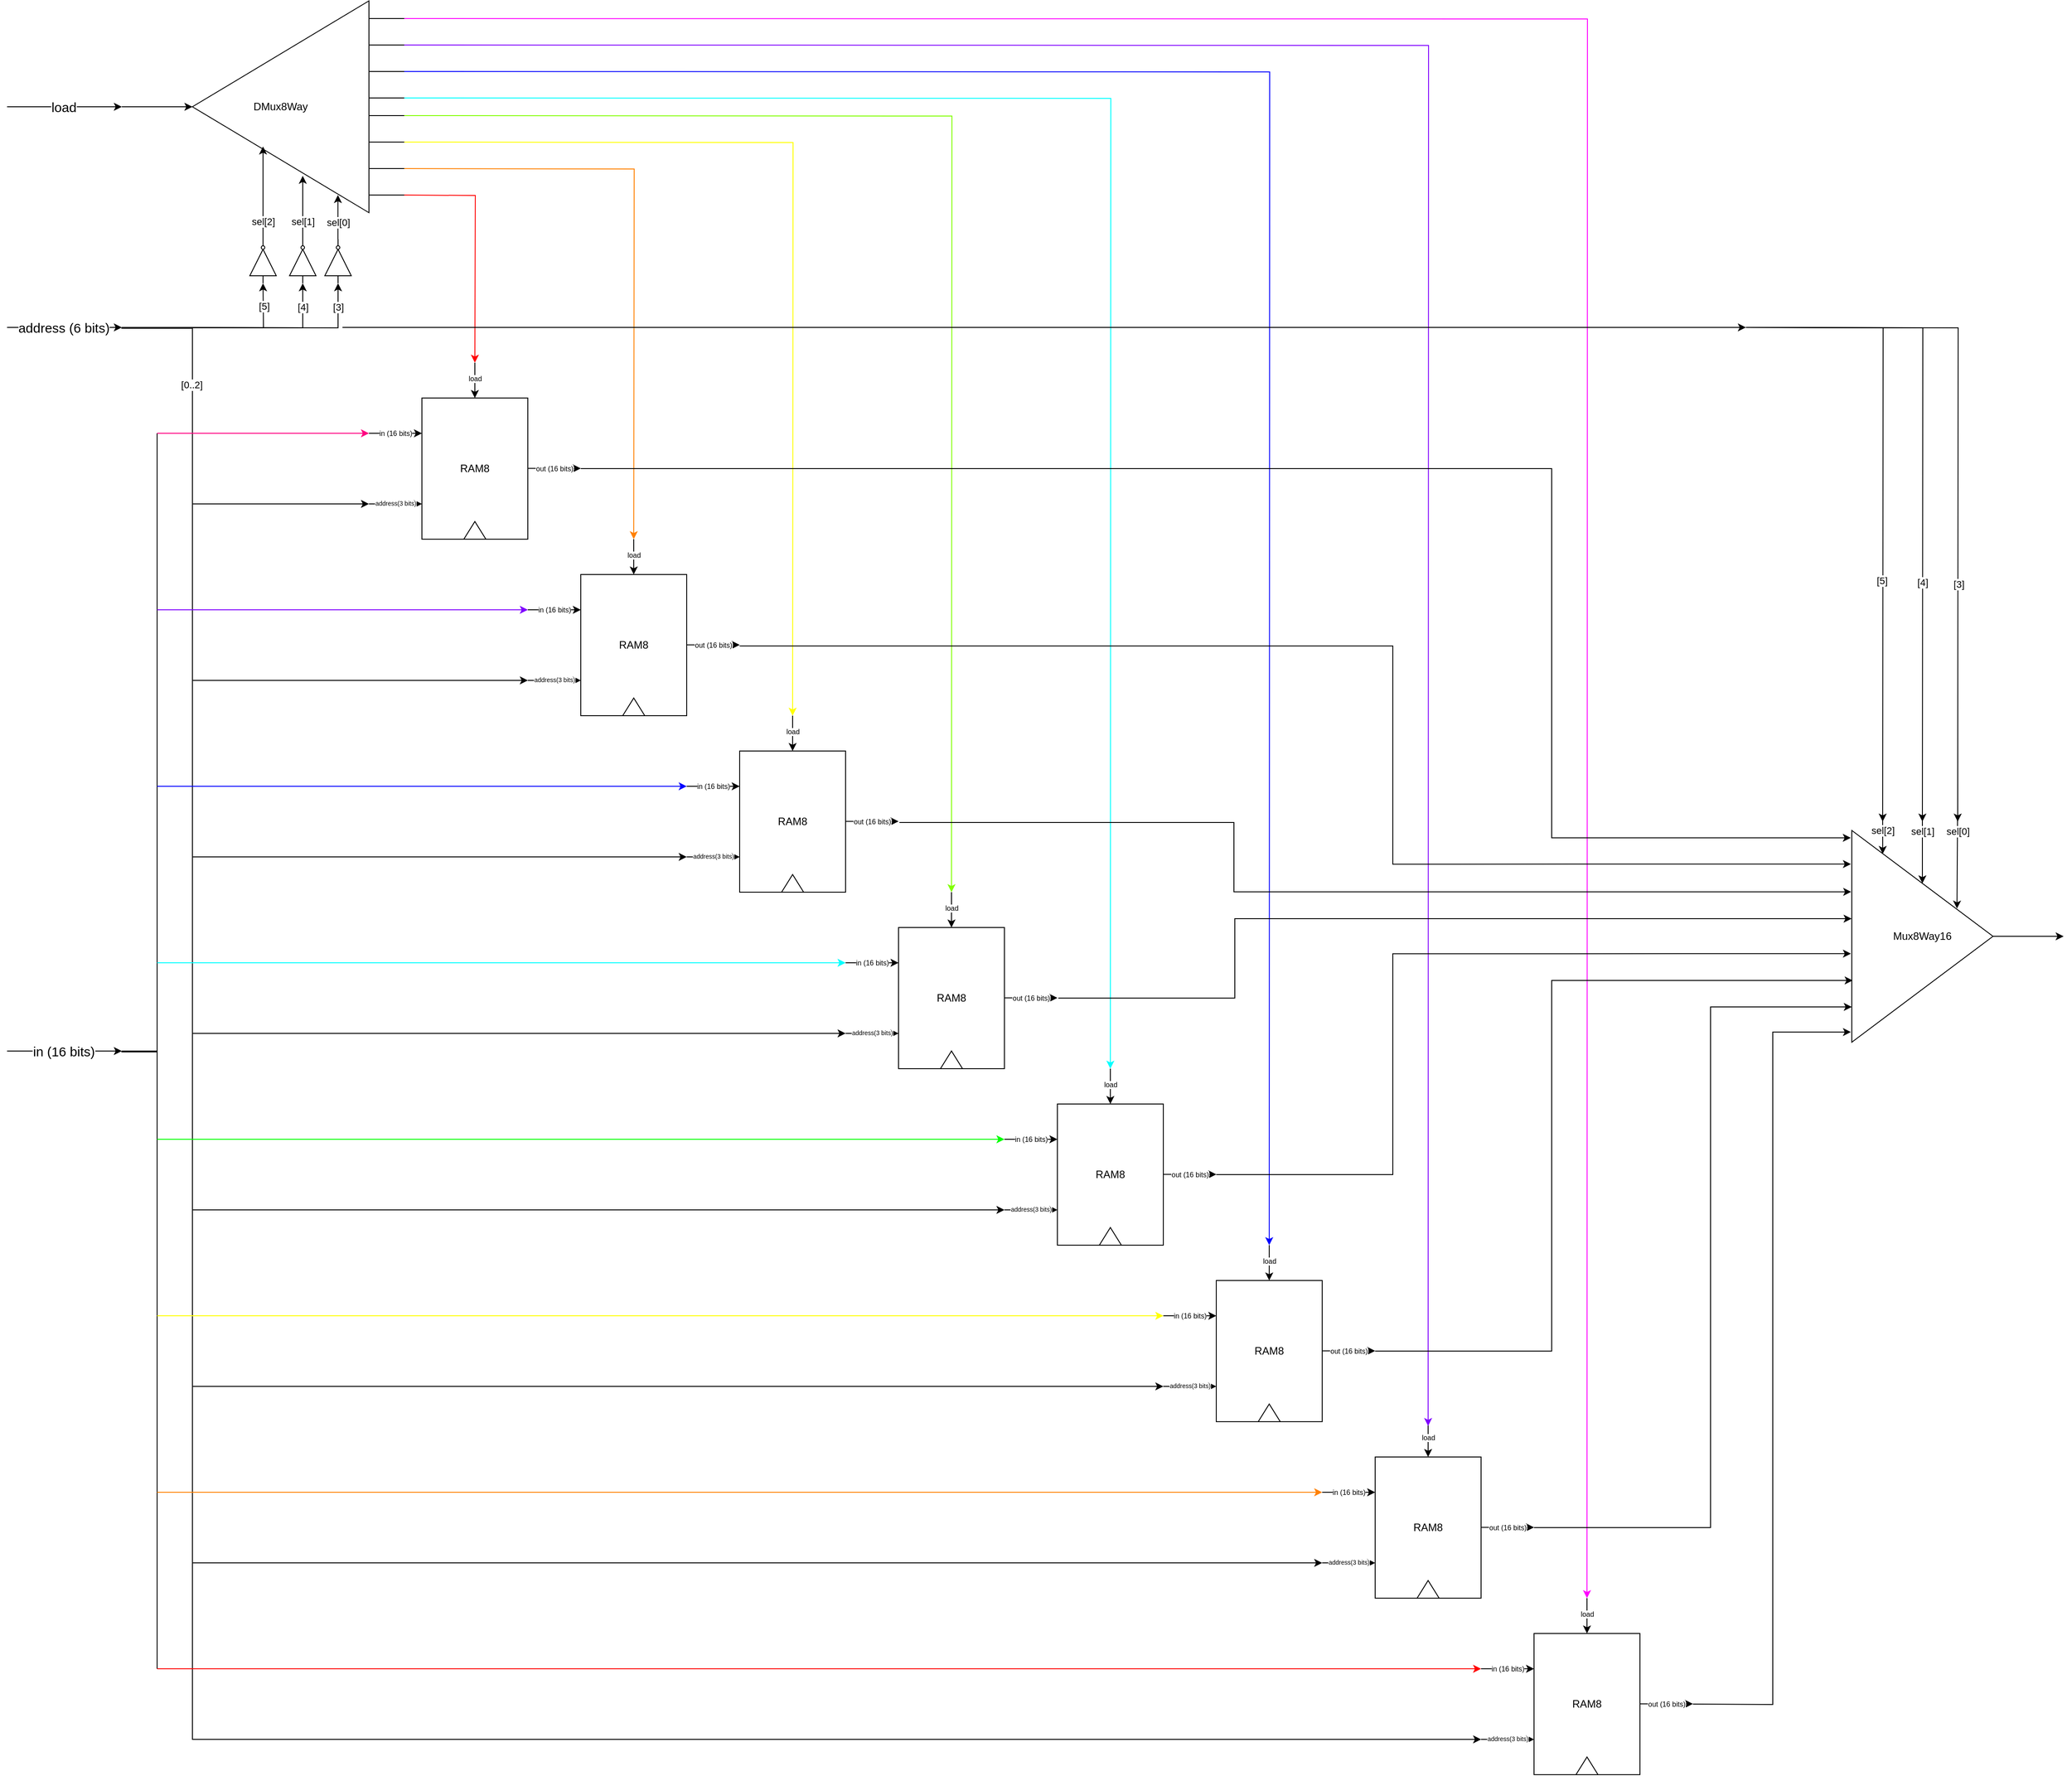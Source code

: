<mxfile version="26.0.9">
  <diagram name="Page-1" id="7UvJQgDyGZmRkDd0py6e">
    <mxGraphModel dx="945" dy="2504" grid="1" gridSize="10" guides="1" tooltips="1" connect="1" arrows="1" fold="1" page="1" pageScale="1" pageWidth="1200" pageHeight="1920" math="0" shadow="0">
      <root>
        <mxCell id="0" />
        <mxCell id="1" parent="0" />
        <mxCell id="R541b7eBRNCDeRxsf6V9-23" value="" style="group" parent="1" vertex="1" connectable="0">
          <mxGeometry x="480" y="240" width="240" height="200" as="geometry" />
        </mxCell>
        <mxCell id="R541b7eBRNCDeRxsf6V9-24" value="RAM8" style="rounded=0;whiteSpace=wrap;html=1;" parent="R541b7eBRNCDeRxsf6V9-23" vertex="1">
          <mxGeometry x="60" y="40" width="120" height="160" as="geometry" />
        </mxCell>
        <mxCell id="R541b7eBRNCDeRxsf6V9-25" value="" style="triangle;whiteSpace=wrap;html=1;direction=north;" parent="R541b7eBRNCDeRxsf6V9-23" vertex="1">
          <mxGeometry x="107.5" y="180" width="25" height="20" as="geometry" />
        </mxCell>
        <mxCell id="R541b7eBRNCDeRxsf6V9-26" value="" style="endArrow=classic;html=1;rounded=0;entryX=0.5;entryY=0;entryDx=0;entryDy=0;" parent="R541b7eBRNCDeRxsf6V9-23" target="R541b7eBRNCDeRxsf6V9-24" edge="1">
          <mxGeometry width="50" height="50" relative="1" as="geometry">
            <mxPoint x="120" as="sourcePoint" />
            <mxPoint x="160" y="60" as="targetPoint" />
          </mxGeometry>
        </mxCell>
        <mxCell id="R541b7eBRNCDeRxsf6V9-27" value="load" style="edgeLabel;html=1;align=center;verticalAlign=middle;resizable=0;points=[];fontSize=8;" parent="R541b7eBRNCDeRxsf6V9-26" vertex="1" connectable="0">
          <mxGeometry x="-0.103" relative="1" as="geometry">
            <mxPoint as="offset" />
          </mxGeometry>
        </mxCell>
        <mxCell id="R541b7eBRNCDeRxsf6V9-28" value="" style="endArrow=classic;html=1;rounded=0;entryX=0;entryY=0.25;entryDx=0;entryDy=0;" parent="R541b7eBRNCDeRxsf6V9-23" target="R541b7eBRNCDeRxsf6V9-24" edge="1">
          <mxGeometry width="50" height="50" relative="1" as="geometry">
            <mxPoint y="80" as="sourcePoint" />
            <mxPoint x="150" y="90" as="targetPoint" />
          </mxGeometry>
        </mxCell>
        <mxCell id="R541b7eBRNCDeRxsf6V9-29" value="in (16 bits)" style="edgeLabel;html=1;align=center;verticalAlign=middle;resizable=0;points=[];fontSize=8;" parent="R541b7eBRNCDeRxsf6V9-28" vertex="1" connectable="0">
          <mxGeometry x="-0.017" relative="1" as="geometry">
            <mxPoint as="offset" />
          </mxGeometry>
        </mxCell>
        <mxCell id="R541b7eBRNCDeRxsf6V9-30" value="" style="endArrow=classic;html=1;rounded=0;entryX=0;entryY=0.25;entryDx=0;entryDy=0;" parent="R541b7eBRNCDeRxsf6V9-23" edge="1">
          <mxGeometry width="50" height="50" relative="1" as="geometry">
            <mxPoint y="160" as="sourcePoint" />
            <mxPoint x="60" y="160" as="targetPoint" />
          </mxGeometry>
        </mxCell>
        <mxCell id="R541b7eBRNCDeRxsf6V9-31" value="address(3 bits)" style="edgeLabel;html=1;align=center;verticalAlign=middle;resizable=0;points=[];fontSize=7;" parent="R541b7eBRNCDeRxsf6V9-30" vertex="1" connectable="0">
          <mxGeometry x="-0.017" relative="1" as="geometry">
            <mxPoint as="offset" />
          </mxGeometry>
        </mxCell>
        <mxCell id="R541b7eBRNCDeRxsf6V9-32" value="" style="endArrow=classic;html=1;rounded=0;entryX=0;entryY=0.25;entryDx=0;entryDy=0;" parent="R541b7eBRNCDeRxsf6V9-23" edge="1">
          <mxGeometry width="50" height="50" relative="1" as="geometry">
            <mxPoint x="180" y="119.76" as="sourcePoint" />
            <mxPoint x="240" y="119.76" as="targetPoint" />
          </mxGeometry>
        </mxCell>
        <mxCell id="R541b7eBRNCDeRxsf6V9-33" value="out (16 bits)" style="edgeLabel;html=1;align=center;verticalAlign=middle;resizable=0;points=[];fontSize=8;" parent="R541b7eBRNCDeRxsf6V9-32" vertex="1" connectable="0">
          <mxGeometry x="-0.017" relative="1" as="geometry">
            <mxPoint as="offset" />
          </mxGeometry>
        </mxCell>
        <mxCell id="R541b7eBRNCDeRxsf6V9-34" value="" style="group" parent="1" vertex="1" connectable="0">
          <mxGeometry x="660" y="440" width="240" height="200" as="geometry" />
        </mxCell>
        <mxCell id="R541b7eBRNCDeRxsf6V9-35" value="RAM8" style="rounded=0;whiteSpace=wrap;html=1;" parent="R541b7eBRNCDeRxsf6V9-34" vertex="1">
          <mxGeometry x="60" y="40" width="120" height="160" as="geometry" />
        </mxCell>
        <mxCell id="R541b7eBRNCDeRxsf6V9-36" value="" style="triangle;whiteSpace=wrap;html=1;direction=north;" parent="R541b7eBRNCDeRxsf6V9-34" vertex="1">
          <mxGeometry x="107.5" y="180" width="25" height="20" as="geometry" />
        </mxCell>
        <mxCell id="R541b7eBRNCDeRxsf6V9-37" value="" style="endArrow=classic;html=1;rounded=0;entryX=0.5;entryY=0;entryDx=0;entryDy=0;" parent="R541b7eBRNCDeRxsf6V9-34" target="R541b7eBRNCDeRxsf6V9-35" edge="1">
          <mxGeometry width="50" height="50" relative="1" as="geometry">
            <mxPoint x="120" as="sourcePoint" />
            <mxPoint x="160" y="60" as="targetPoint" />
          </mxGeometry>
        </mxCell>
        <mxCell id="R541b7eBRNCDeRxsf6V9-38" value="load" style="edgeLabel;html=1;align=center;verticalAlign=middle;resizable=0;points=[];fontSize=8;" parent="R541b7eBRNCDeRxsf6V9-37" vertex="1" connectable="0">
          <mxGeometry x="-0.103" relative="1" as="geometry">
            <mxPoint as="offset" />
          </mxGeometry>
        </mxCell>
        <mxCell id="R541b7eBRNCDeRxsf6V9-39" value="" style="endArrow=classic;html=1;rounded=0;entryX=0;entryY=0.25;entryDx=0;entryDy=0;" parent="R541b7eBRNCDeRxsf6V9-34" target="R541b7eBRNCDeRxsf6V9-35" edge="1">
          <mxGeometry width="50" height="50" relative="1" as="geometry">
            <mxPoint y="80" as="sourcePoint" />
            <mxPoint x="150" y="90" as="targetPoint" />
          </mxGeometry>
        </mxCell>
        <mxCell id="R541b7eBRNCDeRxsf6V9-40" value="in (16 bits)" style="edgeLabel;html=1;align=center;verticalAlign=middle;resizable=0;points=[];fontSize=8;" parent="R541b7eBRNCDeRxsf6V9-39" vertex="1" connectable="0">
          <mxGeometry x="-0.017" relative="1" as="geometry">
            <mxPoint as="offset" />
          </mxGeometry>
        </mxCell>
        <mxCell id="R541b7eBRNCDeRxsf6V9-41" value="" style="endArrow=classic;html=1;rounded=0;entryX=0;entryY=0.25;entryDx=0;entryDy=0;" parent="R541b7eBRNCDeRxsf6V9-34" edge="1">
          <mxGeometry width="50" height="50" relative="1" as="geometry">
            <mxPoint y="160" as="sourcePoint" />
            <mxPoint x="60" y="160" as="targetPoint" />
          </mxGeometry>
        </mxCell>
        <mxCell id="R541b7eBRNCDeRxsf6V9-42" value="address(3 bits)" style="edgeLabel;html=1;align=center;verticalAlign=middle;resizable=0;points=[];fontSize=7;" parent="R541b7eBRNCDeRxsf6V9-41" vertex="1" connectable="0">
          <mxGeometry x="-0.017" relative="1" as="geometry">
            <mxPoint as="offset" />
          </mxGeometry>
        </mxCell>
        <mxCell id="R541b7eBRNCDeRxsf6V9-43" value="" style="endArrow=classic;html=1;rounded=0;entryX=0;entryY=0.25;entryDx=0;entryDy=0;" parent="R541b7eBRNCDeRxsf6V9-34" edge="1">
          <mxGeometry width="50" height="50" relative="1" as="geometry">
            <mxPoint x="180" y="119.76" as="sourcePoint" />
            <mxPoint x="240" y="119.76" as="targetPoint" />
          </mxGeometry>
        </mxCell>
        <mxCell id="R541b7eBRNCDeRxsf6V9-44" value="out (16 bits)" style="edgeLabel;html=1;align=center;verticalAlign=middle;resizable=0;points=[];fontSize=8;" parent="R541b7eBRNCDeRxsf6V9-43" vertex="1" connectable="0">
          <mxGeometry x="-0.017" relative="1" as="geometry">
            <mxPoint as="offset" />
          </mxGeometry>
        </mxCell>
        <mxCell id="R541b7eBRNCDeRxsf6V9-45" value="" style="group" parent="1" vertex="1" connectable="0">
          <mxGeometry x="840" y="640" width="240" height="200" as="geometry" />
        </mxCell>
        <mxCell id="R541b7eBRNCDeRxsf6V9-46" value="RAM8" style="rounded=0;whiteSpace=wrap;html=1;" parent="R541b7eBRNCDeRxsf6V9-45" vertex="1">
          <mxGeometry x="60" y="40" width="120" height="160" as="geometry" />
        </mxCell>
        <mxCell id="R541b7eBRNCDeRxsf6V9-47" value="" style="triangle;whiteSpace=wrap;html=1;direction=north;" parent="R541b7eBRNCDeRxsf6V9-45" vertex="1">
          <mxGeometry x="107.5" y="180" width="25" height="20" as="geometry" />
        </mxCell>
        <mxCell id="R541b7eBRNCDeRxsf6V9-48" value="" style="endArrow=classic;html=1;rounded=0;entryX=0.5;entryY=0;entryDx=0;entryDy=0;" parent="R541b7eBRNCDeRxsf6V9-45" target="R541b7eBRNCDeRxsf6V9-46" edge="1">
          <mxGeometry width="50" height="50" relative="1" as="geometry">
            <mxPoint x="120" as="sourcePoint" />
            <mxPoint x="160" y="60" as="targetPoint" />
          </mxGeometry>
        </mxCell>
        <mxCell id="R541b7eBRNCDeRxsf6V9-49" value="load" style="edgeLabel;html=1;align=center;verticalAlign=middle;resizable=0;points=[];fontSize=8;" parent="R541b7eBRNCDeRxsf6V9-48" vertex="1" connectable="0">
          <mxGeometry x="-0.103" relative="1" as="geometry">
            <mxPoint as="offset" />
          </mxGeometry>
        </mxCell>
        <mxCell id="R541b7eBRNCDeRxsf6V9-50" value="" style="endArrow=classic;html=1;rounded=0;entryX=0;entryY=0.25;entryDx=0;entryDy=0;" parent="R541b7eBRNCDeRxsf6V9-45" target="R541b7eBRNCDeRxsf6V9-46" edge="1">
          <mxGeometry width="50" height="50" relative="1" as="geometry">
            <mxPoint y="80" as="sourcePoint" />
            <mxPoint x="150" y="90" as="targetPoint" />
          </mxGeometry>
        </mxCell>
        <mxCell id="R541b7eBRNCDeRxsf6V9-51" value="in (16 bits)" style="edgeLabel;html=1;align=center;verticalAlign=middle;resizable=0;points=[];fontSize=8;" parent="R541b7eBRNCDeRxsf6V9-50" vertex="1" connectable="0">
          <mxGeometry x="-0.017" relative="1" as="geometry">
            <mxPoint as="offset" />
          </mxGeometry>
        </mxCell>
        <mxCell id="R541b7eBRNCDeRxsf6V9-52" value="" style="endArrow=classic;html=1;rounded=0;entryX=0;entryY=0.25;entryDx=0;entryDy=0;" parent="R541b7eBRNCDeRxsf6V9-45" edge="1">
          <mxGeometry width="50" height="50" relative="1" as="geometry">
            <mxPoint y="160" as="sourcePoint" />
            <mxPoint x="60" y="160" as="targetPoint" />
          </mxGeometry>
        </mxCell>
        <mxCell id="R541b7eBRNCDeRxsf6V9-53" value="address(3 bits)" style="edgeLabel;html=1;align=center;verticalAlign=middle;resizable=0;points=[];fontSize=7;" parent="R541b7eBRNCDeRxsf6V9-52" vertex="1" connectable="0">
          <mxGeometry x="-0.017" relative="1" as="geometry">
            <mxPoint as="offset" />
          </mxGeometry>
        </mxCell>
        <mxCell id="R541b7eBRNCDeRxsf6V9-54" value="" style="endArrow=classic;html=1;rounded=0;entryX=0;entryY=0.25;entryDx=0;entryDy=0;" parent="R541b7eBRNCDeRxsf6V9-45" edge="1">
          <mxGeometry width="50" height="50" relative="1" as="geometry">
            <mxPoint x="180" y="119.76" as="sourcePoint" />
            <mxPoint x="240" y="119.76" as="targetPoint" />
          </mxGeometry>
        </mxCell>
        <mxCell id="R541b7eBRNCDeRxsf6V9-55" value="out (16 bits)" style="edgeLabel;html=1;align=center;verticalAlign=middle;resizable=0;points=[];fontSize=8;" parent="R541b7eBRNCDeRxsf6V9-54" vertex="1" connectable="0">
          <mxGeometry x="-0.017" relative="1" as="geometry">
            <mxPoint as="offset" />
          </mxGeometry>
        </mxCell>
        <mxCell id="R541b7eBRNCDeRxsf6V9-56" value="" style="group" parent="1" vertex="1" connectable="0">
          <mxGeometry x="1020" y="840" width="240" height="200" as="geometry" />
        </mxCell>
        <mxCell id="R541b7eBRNCDeRxsf6V9-57" value="RAM8" style="rounded=0;whiteSpace=wrap;html=1;" parent="R541b7eBRNCDeRxsf6V9-56" vertex="1">
          <mxGeometry x="60" y="40" width="120" height="160" as="geometry" />
        </mxCell>
        <mxCell id="R541b7eBRNCDeRxsf6V9-58" value="" style="triangle;whiteSpace=wrap;html=1;direction=north;" parent="R541b7eBRNCDeRxsf6V9-56" vertex="1">
          <mxGeometry x="107.5" y="180" width="25" height="20" as="geometry" />
        </mxCell>
        <mxCell id="R541b7eBRNCDeRxsf6V9-59" value="" style="endArrow=classic;html=1;rounded=0;entryX=0.5;entryY=0;entryDx=0;entryDy=0;" parent="R541b7eBRNCDeRxsf6V9-56" target="R541b7eBRNCDeRxsf6V9-57" edge="1">
          <mxGeometry width="50" height="50" relative="1" as="geometry">
            <mxPoint x="120" as="sourcePoint" />
            <mxPoint x="160" y="60" as="targetPoint" />
          </mxGeometry>
        </mxCell>
        <mxCell id="R541b7eBRNCDeRxsf6V9-60" value="load" style="edgeLabel;html=1;align=center;verticalAlign=middle;resizable=0;points=[];fontSize=8;" parent="R541b7eBRNCDeRxsf6V9-59" vertex="1" connectable="0">
          <mxGeometry x="-0.103" relative="1" as="geometry">
            <mxPoint as="offset" />
          </mxGeometry>
        </mxCell>
        <mxCell id="R541b7eBRNCDeRxsf6V9-61" value="" style="endArrow=classic;html=1;rounded=0;entryX=0;entryY=0.25;entryDx=0;entryDy=0;" parent="R541b7eBRNCDeRxsf6V9-56" target="R541b7eBRNCDeRxsf6V9-57" edge="1">
          <mxGeometry width="50" height="50" relative="1" as="geometry">
            <mxPoint y="80" as="sourcePoint" />
            <mxPoint x="150" y="90" as="targetPoint" />
          </mxGeometry>
        </mxCell>
        <mxCell id="R541b7eBRNCDeRxsf6V9-62" value="in (16 bits)" style="edgeLabel;html=1;align=center;verticalAlign=middle;resizable=0;points=[];fontSize=8;" parent="R541b7eBRNCDeRxsf6V9-61" vertex="1" connectable="0">
          <mxGeometry x="-0.017" relative="1" as="geometry">
            <mxPoint as="offset" />
          </mxGeometry>
        </mxCell>
        <mxCell id="R541b7eBRNCDeRxsf6V9-63" value="" style="endArrow=classic;html=1;rounded=0;entryX=0;entryY=0.25;entryDx=0;entryDy=0;" parent="R541b7eBRNCDeRxsf6V9-56" edge="1">
          <mxGeometry width="50" height="50" relative="1" as="geometry">
            <mxPoint y="160" as="sourcePoint" />
            <mxPoint x="60" y="160" as="targetPoint" />
          </mxGeometry>
        </mxCell>
        <mxCell id="R541b7eBRNCDeRxsf6V9-64" value="address(3 bits)" style="edgeLabel;html=1;align=center;verticalAlign=middle;resizable=0;points=[];fontSize=7;" parent="R541b7eBRNCDeRxsf6V9-63" vertex="1" connectable="0">
          <mxGeometry x="-0.017" relative="1" as="geometry">
            <mxPoint as="offset" />
          </mxGeometry>
        </mxCell>
        <mxCell id="R541b7eBRNCDeRxsf6V9-65" value="" style="endArrow=classic;html=1;rounded=0;entryX=0;entryY=0.25;entryDx=0;entryDy=0;" parent="R541b7eBRNCDeRxsf6V9-56" edge="1">
          <mxGeometry width="50" height="50" relative="1" as="geometry">
            <mxPoint x="180" y="119.76" as="sourcePoint" />
            <mxPoint x="240" y="119.76" as="targetPoint" />
          </mxGeometry>
        </mxCell>
        <mxCell id="R541b7eBRNCDeRxsf6V9-66" value="out (16 bits)" style="edgeLabel;html=1;align=center;verticalAlign=middle;resizable=0;points=[];fontSize=8;" parent="R541b7eBRNCDeRxsf6V9-65" vertex="1" connectable="0">
          <mxGeometry x="-0.017" relative="1" as="geometry">
            <mxPoint as="offset" />
          </mxGeometry>
        </mxCell>
        <mxCell id="R541b7eBRNCDeRxsf6V9-67" value="" style="group" parent="1" vertex="1" connectable="0">
          <mxGeometry x="1200" y="1040" width="240" height="200" as="geometry" />
        </mxCell>
        <mxCell id="R541b7eBRNCDeRxsf6V9-68" value="RAM8" style="rounded=0;whiteSpace=wrap;html=1;" parent="R541b7eBRNCDeRxsf6V9-67" vertex="1">
          <mxGeometry x="60" y="40" width="120" height="160" as="geometry" />
        </mxCell>
        <mxCell id="R541b7eBRNCDeRxsf6V9-69" value="" style="triangle;whiteSpace=wrap;html=1;direction=north;" parent="R541b7eBRNCDeRxsf6V9-67" vertex="1">
          <mxGeometry x="107.5" y="180" width="25" height="20" as="geometry" />
        </mxCell>
        <mxCell id="R541b7eBRNCDeRxsf6V9-70" value="" style="endArrow=classic;html=1;rounded=0;entryX=0.5;entryY=0;entryDx=0;entryDy=0;" parent="R541b7eBRNCDeRxsf6V9-67" target="R541b7eBRNCDeRxsf6V9-68" edge="1">
          <mxGeometry width="50" height="50" relative="1" as="geometry">
            <mxPoint x="120" as="sourcePoint" />
            <mxPoint x="160" y="60" as="targetPoint" />
          </mxGeometry>
        </mxCell>
        <mxCell id="R541b7eBRNCDeRxsf6V9-71" value="load" style="edgeLabel;html=1;align=center;verticalAlign=middle;resizable=0;points=[];fontSize=8;" parent="R541b7eBRNCDeRxsf6V9-70" vertex="1" connectable="0">
          <mxGeometry x="-0.103" relative="1" as="geometry">
            <mxPoint as="offset" />
          </mxGeometry>
        </mxCell>
        <mxCell id="R541b7eBRNCDeRxsf6V9-72" value="" style="endArrow=classic;html=1;rounded=0;entryX=0;entryY=0.25;entryDx=0;entryDy=0;" parent="R541b7eBRNCDeRxsf6V9-67" target="R541b7eBRNCDeRxsf6V9-68" edge="1">
          <mxGeometry width="50" height="50" relative="1" as="geometry">
            <mxPoint y="80" as="sourcePoint" />
            <mxPoint x="150" y="90" as="targetPoint" />
          </mxGeometry>
        </mxCell>
        <mxCell id="R541b7eBRNCDeRxsf6V9-73" value="in (16 bits)" style="edgeLabel;html=1;align=center;verticalAlign=middle;resizable=0;points=[];fontSize=8;" parent="R541b7eBRNCDeRxsf6V9-72" vertex="1" connectable="0">
          <mxGeometry x="-0.017" relative="1" as="geometry">
            <mxPoint as="offset" />
          </mxGeometry>
        </mxCell>
        <mxCell id="R541b7eBRNCDeRxsf6V9-74" value="" style="endArrow=classic;html=1;rounded=0;entryX=0;entryY=0.25;entryDx=0;entryDy=0;" parent="R541b7eBRNCDeRxsf6V9-67" edge="1">
          <mxGeometry width="50" height="50" relative="1" as="geometry">
            <mxPoint y="160" as="sourcePoint" />
            <mxPoint x="60" y="160" as="targetPoint" />
          </mxGeometry>
        </mxCell>
        <mxCell id="R541b7eBRNCDeRxsf6V9-75" value="address(3 bits)" style="edgeLabel;html=1;align=center;verticalAlign=middle;resizable=0;points=[];fontSize=7;" parent="R541b7eBRNCDeRxsf6V9-74" vertex="1" connectable="0">
          <mxGeometry x="-0.017" relative="1" as="geometry">
            <mxPoint as="offset" />
          </mxGeometry>
        </mxCell>
        <mxCell id="R541b7eBRNCDeRxsf6V9-76" value="" style="endArrow=classic;html=1;rounded=0;entryX=0;entryY=0.25;entryDx=0;entryDy=0;" parent="R541b7eBRNCDeRxsf6V9-67" edge="1">
          <mxGeometry width="50" height="50" relative="1" as="geometry">
            <mxPoint x="180" y="119.76" as="sourcePoint" />
            <mxPoint x="240" y="119.76" as="targetPoint" />
          </mxGeometry>
        </mxCell>
        <mxCell id="R541b7eBRNCDeRxsf6V9-77" value="out (16 bits)" style="edgeLabel;html=1;align=center;verticalAlign=middle;resizable=0;points=[];fontSize=8;" parent="R541b7eBRNCDeRxsf6V9-76" vertex="1" connectable="0">
          <mxGeometry x="-0.017" relative="1" as="geometry">
            <mxPoint as="offset" />
          </mxGeometry>
        </mxCell>
        <mxCell id="R541b7eBRNCDeRxsf6V9-78" value="" style="group" parent="1" vertex="1" connectable="0">
          <mxGeometry x="1380" y="1240" width="240" height="200" as="geometry" />
        </mxCell>
        <mxCell id="R541b7eBRNCDeRxsf6V9-79" value="RAM8" style="rounded=0;whiteSpace=wrap;html=1;" parent="R541b7eBRNCDeRxsf6V9-78" vertex="1">
          <mxGeometry x="60" y="40" width="120" height="160" as="geometry" />
        </mxCell>
        <mxCell id="R541b7eBRNCDeRxsf6V9-80" value="" style="triangle;whiteSpace=wrap;html=1;direction=north;" parent="R541b7eBRNCDeRxsf6V9-78" vertex="1">
          <mxGeometry x="107.5" y="180" width="25" height="20" as="geometry" />
        </mxCell>
        <mxCell id="R541b7eBRNCDeRxsf6V9-81" value="" style="endArrow=classic;html=1;rounded=0;entryX=0.5;entryY=0;entryDx=0;entryDy=0;" parent="R541b7eBRNCDeRxsf6V9-78" target="R541b7eBRNCDeRxsf6V9-79" edge="1">
          <mxGeometry width="50" height="50" relative="1" as="geometry">
            <mxPoint x="120" as="sourcePoint" />
            <mxPoint x="160" y="60" as="targetPoint" />
          </mxGeometry>
        </mxCell>
        <mxCell id="R541b7eBRNCDeRxsf6V9-82" value="load" style="edgeLabel;html=1;align=center;verticalAlign=middle;resizable=0;points=[];fontSize=8;" parent="R541b7eBRNCDeRxsf6V9-81" vertex="1" connectable="0">
          <mxGeometry x="-0.103" relative="1" as="geometry">
            <mxPoint as="offset" />
          </mxGeometry>
        </mxCell>
        <mxCell id="R541b7eBRNCDeRxsf6V9-83" value="" style="endArrow=classic;html=1;rounded=0;entryX=0;entryY=0.25;entryDx=0;entryDy=0;" parent="R541b7eBRNCDeRxsf6V9-78" target="R541b7eBRNCDeRxsf6V9-79" edge="1">
          <mxGeometry width="50" height="50" relative="1" as="geometry">
            <mxPoint y="80" as="sourcePoint" />
            <mxPoint x="150" y="90" as="targetPoint" />
          </mxGeometry>
        </mxCell>
        <mxCell id="R541b7eBRNCDeRxsf6V9-84" value="in (16 bits)" style="edgeLabel;html=1;align=center;verticalAlign=middle;resizable=0;points=[];fontSize=8;" parent="R541b7eBRNCDeRxsf6V9-83" vertex="1" connectable="0">
          <mxGeometry x="-0.017" relative="1" as="geometry">
            <mxPoint as="offset" />
          </mxGeometry>
        </mxCell>
        <mxCell id="R541b7eBRNCDeRxsf6V9-85" value="" style="endArrow=classic;html=1;rounded=0;entryX=0;entryY=0.25;entryDx=0;entryDy=0;" parent="R541b7eBRNCDeRxsf6V9-78" edge="1">
          <mxGeometry width="50" height="50" relative="1" as="geometry">
            <mxPoint y="160" as="sourcePoint" />
            <mxPoint x="60" y="160" as="targetPoint" />
          </mxGeometry>
        </mxCell>
        <mxCell id="R541b7eBRNCDeRxsf6V9-86" value="address(3 bits)" style="edgeLabel;html=1;align=center;verticalAlign=middle;resizable=0;points=[];fontSize=7;" parent="R541b7eBRNCDeRxsf6V9-85" vertex="1" connectable="0">
          <mxGeometry x="-0.017" relative="1" as="geometry">
            <mxPoint as="offset" />
          </mxGeometry>
        </mxCell>
        <mxCell id="R541b7eBRNCDeRxsf6V9-87" value="" style="endArrow=classic;html=1;rounded=0;entryX=0;entryY=0.25;entryDx=0;entryDy=0;" parent="R541b7eBRNCDeRxsf6V9-78" edge="1">
          <mxGeometry width="50" height="50" relative="1" as="geometry">
            <mxPoint x="180" y="119.76" as="sourcePoint" />
            <mxPoint x="240" y="119.76" as="targetPoint" />
          </mxGeometry>
        </mxCell>
        <mxCell id="R541b7eBRNCDeRxsf6V9-88" value="out (16 bits)" style="edgeLabel;html=1;align=center;verticalAlign=middle;resizable=0;points=[];fontSize=8;" parent="R541b7eBRNCDeRxsf6V9-87" vertex="1" connectable="0">
          <mxGeometry x="-0.017" relative="1" as="geometry">
            <mxPoint as="offset" />
          </mxGeometry>
        </mxCell>
        <mxCell id="R541b7eBRNCDeRxsf6V9-89" value="" style="group" parent="1" vertex="1" connectable="0">
          <mxGeometry x="1560" y="1440" width="240" height="200" as="geometry" />
        </mxCell>
        <mxCell id="R541b7eBRNCDeRxsf6V9-90" value="RAM8" style="rounded=0;whiteSpace=wrap;html=1;" parent="R541b7eBRNCDeRxsf6V9-89" vertex="1">
          <mxGeometry x="60" y="40" width="120" height="160" as="geometry" />
        </mxCell>
        <mxCell id="R541b7eBRNCDeRxsf6V9-91" value="" style="triangle;whiteSpace=wrap;html=1;direction=north;" parent="R541b7eBRNCDeRxsf6V9-89" vertex="1">
          <mxGeometry x="107.5" y="180" width="25" height="20" as="geometry" />
        </mxCell>
        <mxCell id="R541b7eBRNCDeRxsf6V9-92" value="" style="endArrow=classic;html=1;rounded=0;entryX=0.5;entryY=0;entryDx=0;entryDy=0;" parent="R541b7eBRNCDeRxsf6V9-89" target="R541b7eBRNCDeRxsf6V9-90" edge="1">
          <mxGeometry width="50" height="50" relative="1" as="geometry">
            <mxPoint x="120" as="sourcePoint" />
            <mxPoint x="160" y="60" as="targetPoint" />
          </mxGeometry>
        </mxCell>
        <mxCell id="R541b7eBRNCDeRxsf6V9-93" value="load" style="edgeLabel;html=1;align=center;verticalAlign=middle;resizable=0;points=[];fontSize=8;" parent="R541b7eBRNCDeRxsf6V9-92" vertex="1" connectable="0">
          <mxGeometry x="-0.103" relative="1" as="geometry">
            <mxPoint as="offset" />
          </mxGeometry>
        </mxCell>
        <mxCell id="R541b7eBRNCDeRxsf6V9-94" value="" style="endArrow=classic;html=1;rounded=0;entryX=0;entryY=0.25;entryDx=0;entryDy=0;" parent="R541b7eBRNCDeRxsf6V9-89" target="R541b7eBRNCDeRxsf6V9-90" edge="1">
          <mxGeometry width="50" height="50" relative="1" as="geometry">
            <mxPoint y="80" as="sourcePoint" />
            <mxPoint x="150" y="90" as="targetPoint" />
          </mxGeometry>
        </mxCell>
        <mxCell id="R541b7eBRNCDeRxsf6V9-95" value="in (16 bits)" style="edgeLabel;html=1;align=center;verticalAlign=middle;resizable=0;points=[];fontSize=8;" parent="R541b7eBRNCDeRxsf6V9-94" vertex="1" connectable="0">
          <mxGeometry x="-0.017" relative="1" as="geometry">
            <mxPoint as="offset" />
          </mxGeometry>
        </mxCell>
        <mxCell id="R541b7eBRNCDeRxsf6V9-96" value="" style="endArrow=classic;html=1;rounded=0;entryX=0;entryY=0.25;entryDx=0;entryDy=0;" parent="R541b7eBRNCDeRxsf6V9-89" edge="1">
          <mxGeometry width="50" height="50" relative="1" as="geometry">
            <mxPoint y="160" as="sourcePoint" />
            <mxPoint x="60" y="160" as="targetPoint" />
          </mxGeometry>
        </mxCell>
        <mxCell id="R541b7eBRNCDeRxsf6V9-97" value="address(3 bits)" style="edgeLabel;html=1;align=center;verticalAlign=middle;resizable=0;points=[];fontSize=7;" parent="R541b7eBRNCDeRxsf6V9-96" vertex="1" connectable="0">
          <mxGeometry x="-0.017" relative="1" as="geometry">
            <mxPoint as="offset" />
          </mxGeometry>
        </mxCell>
        <mxCell id="R541b7eBRNCDeRxsf6V9-98" value="" style="endArrow=classic;html=1;rounded=0;entryX=0;entryY=0.25;entryDx=0;entryDy=0;" parent="R541b7eBRNCDeRxsf6V9-89" edge="1">
          <mxGeometry width="50" height="50" relative="1" as="geometry">
            <mxPoint x="180" y="119.76" as="sourcePoint" />
            <mxPoint x="240" y="119.76" as="targetPoint" />
          </mxGeometry>
        </mxCell>
        <mxCell id="R541b7eBRNCDeRxsf6V9-99" value="out (16 bits)" style="edgeLabel;html=1;align=center;verticalAlign=middle;resizable=0;points=[];fontSize=8;" parent="R541b7eBRNCDeRxsf6V9-98" vertex="1" connectable="0">
          <mxGeometry x="-0.017" relative="1" as="geometry">
            <mxPoint as="offset" />
          </mxGeometry>
        </mxCell>
        <mxCell id="R541b7eBRNCDeRxsf6V9-100" value="" style="group" parent="1" vertex="1" connectable="0">
          <mxGeometry x="1740" y="1640" width="240" height="200" as="geometry" />
        </mxCell>
        <mxCell id="R541b7eBRNCDeRxsf6V9-101" value="RAM8" style="rounded=0;whiteSpace=wrap;html=1;" parent="R541b7eBRNCDeRxsf6V9-100" vertex="1">
          <mxGeometry x="60" y="40" width="120" height="160" as="geometry" />
        </mxCell>
        <mxCell id="R541b7eBRNCDeRxsf6V9-102" value="" style="triangle;whiteSpace=wrap;html=1;direction=north;" parent="R541b7eBRNCDeRxsf6V9-100" vertex="1">
          <mxGeometry x="107.5" y="180" width="25" height="20" as="geometry" />
        </mxCell>
        <mxCell id="R541b7eBRNCDeRxsf6V9-103" value="" style="endArrow=classic;html=1;rounded=0;entryX=0.5;entryY=0;entryDx=0;entryDy=0;" parent="R541b7eBRNCDeRxsf6V9-100" target="R541b7eBRNCDeRxsf6V9-101" edge="1">
          <mxGeometry width="50" height="50" relative="1" as="geometry">
            <mxPoint x="120" as="sourcePoint" />
            <mxPoint x="160" y="60" as="targetPoint" />
          </mxGeometry>
        </mxCell>
        <mxCell id="R541b7eBRNCDeRxsf6V9-104" value="load" style="edgeLabel;html=1;align=center;verticalAlign=middle;resizable=0;points=[];fontSize=8;" parent="R541b7eBRNCDeRxsf6V9-103" vertex="1" connectable="0">
          <mxGeometry x="-0.103" relative="1" as="geometry">
            <mxPoint as="offset" />
          </mxGeometry>
        </mxCell>
        <mxCell id="R541b7eBRNCDeRxsf6V9-105" value="" style="endArrow=classic;html=1;rounded=0;entryX=0;entryY=0.25;entryDx=0;entryDy=0;" parent="R541b7eBRNCDeRxsf6V9-100" target="R541b7eBRNCDeRxsf6V9-101" edge="1">
          <mxGeometry width="50" height="50" relative="1" as="geometry">
            <mxPoint y="80" as="sourcePoint" />
            <mxPoint x="150" y="90" as="targetPoint" />
          </mxGeometry>
        </mxCell>
        <mxCell id="R541b7eBRNCDeRxsf6V9-106" value="in (16 bits)" style="edgeLabel;html=1;align=center;verticalAlign=middle;resizable=0;points=[];fontSize=8;" parent="R541b7eBRNCDeRxsf6V9-105" vertex="1" connectable="0">
          <mxGeometry x="-0.017" relative="1" as="geometry">
            <mxPoint as="offset" />
          </mxGeometry>
        </mxCell>
        <mxCell id="R541b7eBRNCDeRxsf6V9-107" value="" style="endArrow=classic;html=1;rounded=0;entryX=0;entryY=0.25;entryDx=0;entryDy=0;" parent="R541b7eBRNCDeRxsf6V9-100" edge="1">
          <mxGeometry width="50" height="50" relative="1" as="geometry">
            <mxPoint y="160" as="sourcePoint" />
            <mxPoint x="60" y="160" as="targetPoint" />
          </mxGeometry>
        </mxCell>
        <mxCell id="R541b7eBRNCDeRxsf6V9-108" value="address(3 bits)" style="edgeLabel;html=1;align=center;verticalAlign=middle;resizable=0;points=[];fontSize=7;" parent="R541b7eBRNCDeRxsf6V9-107" vertex="1" connectable="0">
          <mxGeometry x="-0.017" relative="1" as="geometry">
            <mxPoint as="offset" />
          </mxGeometry>
        </mxCell>
        <mxCell id="R541b7eBRNCDeRxsf6V9-109" value="" style="endArrow=classic;html=1;rounded=0;entryX=0;entryY=0.25;entryDx=0;entryDy=0;" parent="R541b7eBRNCDeRxsf6V9-100" edge="1">
          <mxGeometry width="50" height="50" relative="1" as="geometry">
            <mxPoint x="180" y="119.76" as="sourcePoint" />
            <mxPoint x="240" y="119.76" as="targetPoint" />
          </mxGeometry>
        </mxCell>
        <mxCell id="R541b7eBRNCDeRxsf6V9-110" value="out (16 bits)" style="edgeLabel;html=1;align=center;verticalAlign=middle;resizable=0;points=[];fontSize=8;" parent="R541b7eBRNCDeRxsf6V9-109" vertex="1" connectable="0">
          <mxGeometry x="-0.017" relative="1" as="geometry">
            <mxPoint as="offset" />
          </mxGeometry>
        </mxCell>
        <mxCell id="TFNxjJuRCr5In51Jymzm-67" style="edgeStyle=orthogonalEdgeStyle;rounded=0;orthogonalLoop=1;jettySize=auto;html=1;" edge="1" parent="1" source="Qjs1h0OX-HIhjmdxqaut-1">
          <mxGeometry relative="1" as="geometry">
            <mxPoint x="2400" y="890" as="targetPoint" />
          </mxGeometry>
        </mxCell>
        <mxCell id="Qjs1h0OX-HIhjmdxqaut-1" value="Mux8Way16" style="triangle;whiteSpace=wrap;html=1;container=0;" parent="1" vertex="1">
          <mxGeometry x="2160" y="770" width="160" height="240" as="geometry" />
        </mxCell>
        <mxCell id="Qjs1h0OX-HIhjmdxqaut-2" value="" style="endArrow=classic;html=1;rounded=0;" parent="1" edge="1">
          <mxGeometry width="50" height="50" relative="1" as="geometry">
            <mxPoint x="70" y="200" as="sourcePoint" />
            <mxPoint x="200" y="200" as="targetPoint" />
          </mxGeometry>
        </mxCell>
        <mxCell id="Qjs1h0OX-HIhjmdxqaut-3" value="address (6 bits)" style="edgeLabel;html=1;align=center;verticalAlign=middle;resizable=0;points=[];fontSize=15;" parent="Qjs1h0OX-HIhjmdxqaut-2" vertex="1" connectable="0">
          <mxGeometry x="-0.021" relative="1" as="geometry">
            <mxPoint as="offset" />
          </mxGeometry>
        </mxCell>
        <mxCell id="TFNxjJuRCr5In51Jymzm-1" value="" style="endArrow=classic;html=1;rounded=0;" edge="1" parent="1">
          <mxGeometry width="50" height="50" relative="1" as="geometry">
            <mxPoint x="70" y="-50" as="sourcePoint" />
            <mxPoint x="200" y="-50" as="targetPoint" />
          </mxGeometry>
        </mxCell>
        <mxCell id="TFNxjJuRCr5In51Jymzm-2" value="load" style="edgeLabel;html=1;align=center;verticalAlign=middle;resizable=0;points=[];fontSize=15;" vertex="1" connectable="0" parent="TFNxjJuRCr5In51Jymzm-1">
          <mxGeometry x="-0.021" relative="1" as="geometry">
            <mxPoint as="offset" />
          </mxGeometry>
        </mxCell>
        <mxCell id="TFNxjJuRCr5In51Jymzm-3" value="" style="endArrow=classic;html=1;rounded=0;edgeStyle=orthogonalEdgeStyle;strokeColor=#FF0000;" edge="1" parent="1">
          <mxGeometry width="50" height="50" relative="1" as="geometry">
            <mxPoint x="520" y="50" as="sourcePoint" />
            <mxPoint x="600" y="240" as="targetPoint" />
          </mxGeometry>
        </mxCell>
        <mxCell id="TFNxjJuRCr5In51Jymzm-4" value="" style="endArrow=classic;html=1;rounded=0;edgeStyle=orthogonalEdgeStyle;strokeColor=#FF8000;" edge="1" parent="1">
          <mxGeometry width="50" height="50" relative="1" as="geometry">
            <mxPoint x="520" y="20" as="sourcePoint" />
            <mxPoint x="780" y="440" as="targetPoint" />
          </mxGeometry>
        </mxCell>
        <mxCell id="TFNxjJuRCr5In51Jymzm-5" value="" style="endArrow=classic;html=1;rounded=0;edgeStyle=orthogonalEdgeStyle;strokeColor=#FFFF00;" edge="1" parent="1">
          <mxGeometry width="50" height="50" relative="1" as="geometry">
            <mxPoint x="520" y="-10" as="sourcePoint" />
            <mxPoint x="960" y="640" as="targetPoint" />
          </mxGeometry>
        </mxCell>
        <mxCell id="TFNxjJuRCr5In51Jymzm-6" value="" style="endArrow=classic;html=1;rounded=0;edgeStyle=orthogonalEdgeStyle;strokeColor=#80FF00;" edge="1" parent="1">
          <mxGeometry width="50" height="50" relative="1" as="geometry">
            <mxPoint x="520" y="-40" as="sourcePoint" />
            <mxPoint x="1140" y="840" as="targetPoint" />
          </mxGeometry>
        </mxCell>
        <mxCell id="TFNxjJuRCr5In51Jymzm-7" value="" style="endArrow=classic;html=1;rounded=0;edgeStyle=orthogonalEdgeStyle;strokeColor=#00FFFF;" edge="1" parent="1">
          <mxGeometry width="50" height="50" relative="1" as="geometry">
            <mxPoint x="520" y="-60" as="sourcePoint" />
            <mxPoint x="1320" y="1040" as="targetPoint" />
          </mxGeometry>
        </mxCell>
        <mxCell id="TFNxjJuRCr5In51Jymzm-8" value="" style="endArrow=classic;html=1;rounded=0;edgeStyle=orthogonalEdgeStyle;strokeColor=#0000FF;" edge="1" parent="1">
          <mxGeometry width="50" height="50" relative="1" as="geometry">
            <mxPoint x="520" y="-90" as="sourcePoint" />
            <mxPoint x="1500" y="1240" as="targetPoint" />
          </mxGeometry>
        </mxCell>
        <mxCell id="TFNxjJuRCr5In51Jymzm-9" value="" style="endArrow=classic;html=1;rounded=0;edgeStyle=orthogonalEdgeStyle;strokeColor=#7F00FF;" edge="1" parent="1">
          <mxGeometry width="50" height="50" relative="1" as="geometry">
            <mxPoint x="520" y="-120" as="sourcePoint" />
            <mxPoint x="1680" y="1444.886" as="targetPoint" />
          </mxGeometry>
        </mxCell>
        <mxCell id="TFNxjJuRCr5In51Jymzm-10" value="" style="endArrow=classic;html=1;rounded=0;edgeStyle=orthogonalEdgeStyle;strokeColor=#FF00FF;" edge="1" parent="1">
          <mxGeometry width="50" height="50" relative="1" as="geometry">
            <mxPoint x="520" y="-150" as="sourcePoint" />
            <mxPoint x="1860" y="1640" as="targetPoint" />
          </mxGeometry>
        </mxCell>
        <mxCell id="TFNxjJuRCr5In51Jymzm-11" value="" style="endArrow=classic;html=1;rounded=0;edgeStyle=orthogonalEdgeStyle;entryX=-0.006;entryY=0.952;entryDx=0;entryDy=0;entryPerimeter=0;" edge="1" parent="1" target="Qjs1h0OX-HIhjmdxqaut-1">
          <mxGeometry width="50" height="50" relative="1" as="geometry">
            <mxPoint x="1980" y="1760" as="sourcePoint" />
            <mxPoint x="2030" y="1710" as="targetPoint" />
          </mxGeometry>
        </mxCell>
        <mxCell id="TFNxjJuRCr5In51Jymzm-12" value="" style="endArrow=classic;html=1;rounded=0;edgeStyle=orthogonalEdgeStyle;" edge="1" parent="1">
          <mxGeometry width="50" height="50" relative="1" as="geometry">
            <mxPoint x="1800" y="1560" as="sourcePoint" />
            <mxPoint x="2160" y="970" as="targetPoint" />
            <Array as="points">
              <mxPoint x="2000" y="1560" />
              <mxPoint x="2000" y="970" />
              <mxPoint x="2160" y="970" />
            </Array>
          </mxGeometry>
        </mxCell>
        <mxCell id="TFNxjJuRCr5In51Jymzm-13" value="" style="endArrow=classic;html=1;rounded=0;edgeStyle=orthogonalEdgeStyle;" edge="1" parent="1">
          <mxGeometry width="50" height="50" relative="1" as="geometry">
            <mxPoint x="1620" y="1360" as="sourcePoint" />
            <mxPoint x="2161" y="940" as="targetPoint" />
            <Array as="points">
              <mxPoint x="1820" y="1360" />
              <mxPoint x="1820" y="940" />
              <mxPoint x="2161" y="940" />
            </Array>
          </mxGeometry>
        </mxCell>
        <mxCell id="TFNxjJuRCr5In51Jymzm-14" value="" style="endArrow=classic;html=1;rounded=0;edgeStyle=orthogonalEdgeStyle;entryX=-0.006;entryY=0.582;entryDx=0;entryDy=0;entryPerimeter=0;" edge="1" parent="1" target="Qjs1h0OX-HIhjmdxqaut-1">
          <mxGeometry width="50" height="50" relative="1" as="geometry">
            <mxPoint x="1440" y="1160" as="sourcePoint" />
            <mxPoint x="1981" y="760" as="targetPoint" />
            <Array as="points">
              <mxPoint x="1640" y="1160" />
              <mxPoint x="1640" y="910" />
            </Array>
          </mxGeometry>
        </mxCell>
        <mxCell id="TFNxjJuRCr5In51Jymzm-15" value="" style="endArrow=classic;html=1;rounded=0;edgeStyle=orthogonalEdgeStyle;entryX=-0.001;entryY=0.414;entryDx=0;entryDy=0;entryPerimeter=0;" edge="1" parent="1" target="Qjs1h0OX-HIhjmdxqaut-1">
          <mxGeometry width="50" height="50" relative="1" as="geometry">
            <mxPoint x="1261" y="960" as="sourcePoint" />
            <mxPoint x="1980" y="710" as="targetPoint" />
            <Array as="points">
              <mxPoint x="1461" y="960" />
              <mxPoint x="1461" y="870" />
              <mxPoint x="2160" y="870" />
            </Array>
          </mxGeometry>
        </mxCell>
        <mxCell id="TFNxjJuRCr5In51Jymzm-16" value="" style="endArrow=classic;html=1;rounded=0;edgeStyle=orthogonalEdgeStyle;entryX=-0.004;entryY=0.29;entryDx=0;entryDy=0;entryPerimeter=0;" edge="1" parent="1" target="Qjs1h0OX-HIhjmdxqaut-1">
          <mxGeometry width="50" height="50" relative="1" as="geometry">
            <mxPoint x="1081" y="761" as="sourcePoint" />
            <mxPoint x="1980" y="670" as="targetPoint" />
            <Array as="points">
              <mxPoint x="1460" y="761" />
              <mxPoint x="1460" y="840" />
            </Array>
          </mxGeometry>
        </mxCell>
        <mxCell id="TFNxjJuRCr5In51Jymzm-17" value="" style="endArrow=classic;html=1;rounded=0;edgeStyle=orthogonalEdgeStyle;entryX=-0.006;entryY=0.159;entryDx=0;entryDy=0;entryPerimeter=0;" edge="1" parent="1" target="Qjs1h0OX-HIhjmdxqaut-1">
          <mxGeometry width="50" height="50" relative="1" as="geometry">
            <mxPoint x="900" y="561" as="sourcePoint" />
            <mxPoint x="1978" y="640" as="targetPoint" />
            <Array as="points">
              <mxPoint x="1640" y="561" />
              <mxPoint x="1640" y="808" />
            </Array>
          </mxGeometry>
        </mxCell>
        <mxCell id="TFNxjJuRCr5In51Jymzm-18" value="" style="endArrow=classic;html=1;rounded=0;edgeStyle=orthogonalEdgeStyle;entryX=-0.007;entryY=0.035;entryDx=0;entryDy=0;entryPerimeter=0;" edge="1" parent="1" target="Qjs1h0OX-HIhjmdxqaut-1">
          <mxGeometry width="50" height="50" relative="1" as="geometry">
            <mxPoint x="720" y="360" as="sourcePoint" />
            <mxPoint x="1979" y="607" as="targetPoint" />
            <Array as="points">
              <mxPoint x="1820" y="360" />
              <mxPoint x="1820" y="778" />
            </Array>
          </mxGeometry>
        </mxCell>
        <mxCell id="TFNxjJuRCr5In51Jymzm-19" value="" style="endArrow=classic;html=1;rounded=0;edgeStyle=orthogonalEdgeStyle;entryX=0;entryY=0.5;entryDx=0;entryDy=0;entryPerimeter=0;" edge="1" parent="1" target="TFNxjJuRCr5In51Jymzm-24">
          <mxGeometry width="50" height="50" relative="1" as="geometry">
            <mxPoint x="200" y="200" as="sourcePoint" />
            <mxPoint x="440" y="150" as="targetPoint" />
          </mxGeometry>
        </mxCell>
        <mxCell id="TFNxjJuRCr5In51Jymzm-27" value="[3]" style="edgeLabel;html=1;align=center;verticalAlign=middle;resizable=0;points=[];" vertex="1" connectable="0" parent="TFNxjJuRCr5In51Jymzm-19">
          <mxGeometry x="0.816" relative="1" as="geometry">
            <mxPoint as="offset" />
          </mxGeometry>
        </mxCell>
        <mxCell id="TFNxjJuRCr5In51Jymzm-20" value="" style="endArrow=classic;html=1;rounded=0;edgeStyle=orthogonalEdgeStyle;" edge="1" parent="1" target="TFNxjJuRCr5In51Jymzm-22">
          <mxGeometry width="50" height="50" relative="1" as="geometry">
            <mxPoint x="200" y="200" as="sourcePoint" />
            <mxPoint x="400" y="150" as="targetPoint" />
          </mxGeometry>
        </mxCell>
        <mxCell id="TFNxjJuRCr5In51Jymzm-26" value="[4]" style="edgeLabel;html=1;align=center;verticalAlign=middle;resizable=0;points=[];" vertex="1" connectable="0" parent="TFNxjJuRCr5In51Jymzm-20">
          <mxGeometry x="0.787" relative="1" as="geometry">
            <mxPoint as="offset" />
          </mxGeometry>
        </mxCell>
        <mxCell id="TFNxjJuRCr5In51Jymzm-21" value="" style="endArrow=classic;html=1;rounded=0;edgeStyle=orthogonalEdgeStyle;" edge="1" parent="1">
          <mxGeometry width="50" height="50" relative="1" as="geometry">
            <mxPoint x="200" y="200" as="sourcePoint" />
            <mxPoint x="360" y="150" as="targetPoint" />
          </mxGeometry>
        </mxCell>
        <mxCell id="TFNxjJuRCr5In51Jymzm-25" value="[5]" style="edgeLabel;html=1;align=center;verticalAlign=middle;resizable=0;points=[];" vertex="1" connectable="0" parent="TFNxjJuRCr5In51Jymzm-21">
          <mxGeometry x="0.756" y="-1" relative="1" as="geometry">
            <mxPoint x="-1" as="offset" />
          </mxGeometry>
        </mxCell>
        <mxCell id="TFNxjJuRCr5In51Jymzm-22" value="" style="verticalLabelPosition=bottom;shadow=0;dashed=0;align=center;html=1;verticalAlign=top;shape=mxgraph.electrical.logic_gates.inverter_2;direction=north;" vertex="1" parent="1">
          <mxGeometry x="390" y="100" width="30" height="50" as="geometry" />
        </mxCell>
        <mxCell id="Qjs1h0OX-HIhjmdxqaut-13" value="" style="endArrow=classic;html=1;rounded=0;entryX=0.375;entryY=0.174;entryDx=0;entryDy=0;entryPerimeter=0;exitX=1;exitY=0.5;exitDx=0;exitDy=0;exitPerimeter=0;" parent="1" target="Qjs1h0OX-HIhjmdxqaut-5" edge="1" source="TFNxjJuRCr5In51Jymzm-22">
          <mxGeometry width="50" height="50" relative="1" as="geometry">
            <mxPoint x="420.0" y="115.12" as="sourcePoint" />
            <mxPoint x="414.0" y="40.0" as="targetPoint" />
          </mxGeometry>
        </mxCell>
        <mxCell id="Qjs1h0OX-HIhjmdxqaut-14" value="sel[1]" style="edgeLabel;html=1;align=center;verticalAlign=middle;resizable=0;points=[];" parent="Qjs1h0OX-HIhjmdxqaut-13" vertex="1" connectable="0">
          <mxGeometry x="0.027" relative="1" as="geometry">
            <mxPoint y="17" as="offset" />
          </mxGeometry>
        </mxCell>
        <mxCell id="TFNxjJuRCr5In51Jymzm-23" value="" style="verticalLabelPosition=bottom;shadow=0;dashed=0;align=center;html=1;verticalAlign=top;shape=mxgraph.electrical.logic_gates.inverter_2;direction=north;" vertex="1" parent="1">
          <mxGeometry x="345" y="100" width="30" height="50" as="geometry" />
        </mxCell>
        <mxCell id="TFNxjJuRCr5In51Jymzm-24" value="" style="verticalLabelPosition=bottom;shadow=0;dashed=0;align=center;html=1;verticalAlign=top;shape=mxgraph.electrical.logic_gates.inverter_2;direction=north;" vertex="1" parent="1">
          <mxGeometry x="430" y="100" width="30" height="50" as="geometry" />
        </mxCell>
        <mxCell id="Qjs1h0OX-HIhjmdxqaut-5" value="DMux8Way" style="triangle;whiteSpace=wrap;html=1;direction=west;" parent="1" vertex="1">
          <mxGeometry x="280" y="-170" width="200" height="240" as="geometry" />
        </mxCell>
        <mxCell id="Qjs1h0OX-HIhjmdxqaut-6" value="" style="endArrow=classic;html=1;rounded=0;entryX=1;entryY=0.5;entryDx=0;entryDy=0;" parent="1" target="Qjs1h0OX-HIhjmdxqaut-5" edge="1">
          <mxGeometry width="50" height="50" relative="1" as="geometry">
            <mxPoint x="200" y="-50" as="sourcePoint" />
            <mxPoint x="300" y="-160" as="targetPoint" />
          </mxGeometry>
        </mxCell>
        <mxCell id="Qjs1h0OX-HIhjmdxqaut-7" value="" style="endArrow=none;html=1;rounded=0;entryX=1;entryY=0.5;entryDx=0;entryDy=0;startFill=0;" parent="1" edge="1">
          <mxGeometry width="50" height="50" relative="1" as="geometry">
            <mxPoint x="480" y="-150" as="sourcePoint" />
            <mxPoint x="520" y="-150" as="targetPoint" />
          </mxGeometry>
        </mxCell>
        <mxCell id="Qjs1h0OX-HIhjmdxqaut-8" value="" style="endArrow=none;html=1;rounded=0;entryX=1;entryY=0.5;entryDx=0;entryDy=0;startFill=0;" parent="1" edge="1">
          <mxGeometry width="50" height="50" relative="1" as="geometry">
            <mxPoint x="480" y="-120" as="sourcePoint" />
            <mxPoint x="520" y="-120" as="targetPoint" />
          </mxGeometry>
        </mxCell>
        <mxCell id="Qjs1h0OX-HIhjmdxqaut-9" value="" style="endArrow=classic;html=1;rounded=0;entryX=0.5;entryY=0;entryDx=0;entryDy=0;" parent="1" edge="1">
          <mxGeometry width="50" height="50" relative="1" as="geometry">
            <mxPoint x="444.83" y="100" as="sourcePoint" />
            <mxPoint x="444.83" y="50" as="targetPoint" />
          </mxGeometry>
        </mxCell>
        <mxCell id="Qjs1h0OX-HIhjmdxqaut-10" value="sel[0]" style="edgeLabel;html=1;align=center;verticalAlign=middle;resizable=0;points=[];" parent="Qjs1h0OX-HIhjmdxqaut-9" vertex="1" connectable="0">
          <mxGeometry x="0.027" relative="1" as="geometry">
            <mxPoint y="6" as="offset" />
          </mxGeometry>
        </mxCell>
        <mxCell id="Qjs1h0OX-HIhjmdxqaut-11" value="" style="endArrow=none;html=1;rounded=0;entryX=1;entryY=0.5;entryDx=0;entryDy=0;startFill=0;" parent="1" edge="1">
          <mxGeometry width="50" height="50" relative="1" as="geometry">
            <mxPoint x="480" y="-90" as="sourcePoint" />
            <mxPoint x="520" y="-90" as="targetPoint" />
          </mxGeometry>
        </mxCell>
        <mxCell id="Qjs1h0OX-HIhjmdxqaut-12" value="" style="endArrow=none;html=1;rounded=0;entryX=1;entryY=0.5;entryDx=0;entryDy=0;startFill=0;" parent="1" edge="1">
          <mxGeometry width="50" height="50" relative="1" as="geometry">
            <mxPoint x="480" y="-60" as="sourcePoint" />
            <mxPoint x="520" y="-60" as="targetPoint" />
          </mxGeometry>
        </mxCell>
        <mxCell id="Qjs1h0OX-HIhjmdxqaut-15" value="" style="endArrow=none;html=1;rounded=0;entryX=1;entryY=0.5;entryDx=0;entryDy=0;startFill=0;" parent="1" edge="1">
          <mxGeometry width="50" height="50" relative="1" as="geometry">
            <mxPoint x="480" y="50" as="sourcePoint" />
            <mxPoint x="520" y="50" as="targetPoint" />
          </mxGeometry>
        </mxCell>
        <mxCell id="Qjs1h0OX-HIhjmdxqaut-16" value="" style="endArrow=none;html=1;rounded=0;entryX=1;entryY=0.5;entryDx=0;entryDy=0;startFill=0;" parent="1" edge="1">
          <mxGeometry width="50" height="50" relative="1" as="geometry">
            <mxPoint x="480" y="20" as="sourcePoint" />
            <mxPoint x="520" y="20" as="targetPoint" />
          </mxGeometry>
        </mxCell>
        <mxCell id="Qjs1h0OX-HIhjmdxqaut-17" value="" style="endArrow=none;html=1;rounded=0;entryX=1;entryY=0.5;entryDx=0;entryDy=0;startFill=0;" parent="1" edge="1">
          <mxGeometry width="50" height="50" relative="1" as="geometry">
            <mxPoint x="480" y="-10" as="sourcePoint" />
            <mxPoint x="520" y="-10" as="targetPoint" />
          </mxGeometry>
        </mxCell>
        <mxCell id="Qjs1h0OX-HIhjmdxqaut-18" value="" style="endArrow=none;html=1;rounded=0;entryX=1;entryY=0.5;entryDx=0;entryDy=0;startFill=0;" parent="1" edge="1">
          <mxGeometry width="50" height="50" relative="1" as="geometry">
            <mxPoint x="480" y="-40" as="sourcePoint" />
            <mxPoint x="520" y="-40" as="targetPoint" />
          </mxGeometry>
        </mxCell>
        <mxCell id="Qjs1h0OX-HIhjmdxqaut-19" value="" style="endArrow=classic;html=1;rounded=0;entryX=0.405;entryY=0.188;entryDx=0;entryDy=0;entryPerimeter=0;" parent="1" edge="1">
          <mxGeometry width="50" height="50" relative="1" as="geometry">
            <mxPoint x="360" y="100" as="sourcePoint" />
            <mxPoint x="360" y="-5" as="targetPoint" />
          </mxGeometry>
        </mxCell>
        <mxCell id="Qjs1h0OX-HIhjmdxqaut-20" value="sel[2]" style="edgeLabel;html=1;align=center;verticalAlign=middle;resizable=0;points=[];" parent="Qjs1h0OX-HIhjmdxqaut-19" vertex="1" connectable="0">
          <mxGeometry x="0.027" relative="1" as="geometry">
            <mxPoint y="34" as="offset" />
          </mxGeometry>
        </mxCell>
        <mxCell id="TFNxjJuRCr5In51Jymzm-28" value="" style="endArrow=classic;html=1;rounded=0;edgeStyle=orthogonalEdgeStyle;" edge="1" parent="1">
          <mxGeometry width="50" height="50" relative="1" as="geometry">
            <mxPoint x="200" y="200" as="sourcePoint" />
            <mxPoint x="480" y="400" as="targetPoint" />
            <Array as="points">
              <mxPoint x="200" y="201" />
              <mxPoint x="280" y="201" />
              <mxPoint x="280" y="400" />
            </Array>
          </mxGeometry>
        </mxCell>
        <mxCell id="TFNxjJuRCr5In51Jymzm-30" value="" style="endArrow=classic;html=1;rounded=0;edgeStyle=orthogonalEdgeStyle;" edge="1" parent="1">
          <mxGeometry width="50" height="50" relative="1" as="geometry">
            <mxPoint x="200" y="200" as="sourcePoint" />
            <mxPoint x="660" y="600" as="targetPoint" />
            <Array as="points">
              <mxPoint x="200" y="201" />
              <mxPoint x="280" y="201" />
              <mxPoint x="280" y="600" />
              <mxPoint x="480" y="600" />
            </Array>
          </mxGeometry>
        </mxCell>
        <mxCell id="TFNxjJuRCr5In51Jymzm-31" value="" style="endArrow=classic;html=1;rounded=0;edgeStyle=orthogonalEdgeStyle;" edge="1" parent="1">
          <mxGeometry width="50" height="50" relative="1" as="geometry">
            <mxPoint x="200" y="200" as="sourcePoint" />
            <mxPoint x="840" y="800" as="targetPoint" />
            <Array as="points">
              <mxPoint x="280" y="201" />
              <mxPoint x="280" y="800" />
              <mxPoint x="660" y="800" />
            </Array>
          </mxGeometry>
        </mxCell>
        <mxCell id="TFNxjJuRCr5In51Jymzm-32" value="" style="endArrow=classic;html=1;rounded=0;edgeStyle=orthogonalEdgeStyle;" edge="1" parent="1">
          <mxGeometry width="50" height="50" relative="1" as="geometry">
            <mxPoint x="200" y="200" as="sourcePoint" />
            <mxPoint x="1020" y="1000" as="targetPoint" />
            <Array as="points">
              <mxPoint x="280" y="200" />
              <mxPoint x="280" y="1000" />
              <mxPoint x="840" y="1000" />
            </Array>
          </mxGeometry>
        </mxCell>
        <mxCell id="TFNxjJuRCr5In51Jymzm-33" value="" style="endArrow=classic;html=1;rounded=0;edgeStyle=orthogonalEdgeStyle;" edge="1" parent="1">
          <mxGeometry width="50" height="50" relative="1" as="geometry">
            <mxPoint x="200" y="200" as="sourcePoint" />
            <mxPoint x="1200" y="1200" as="targetPoint" />
            <Array as="points">
              <mxPoint x="280" y="200" />
              <mxPoint x="280" y="1200" />
              <mxPoint x="1020" y="1200" />
            </Array>
          </mxGeometry>
        </mxCell>
        <mxCell id="TFNxjJuRCr5In51Jymzm-34" value="" style="endArrow=classic;html=1;rounded=0;edgeStyle=orthogonalEdgeStyle;" edge="1" parent="1">
          <mxGeometry width="50" height="50" relative="1" as="geometry">
            <mxPoint x="200" y="200" as="sourcePoint" />
            <mxPoint x="1380" y="1400" as="targetPoint" />
            <Array as="points">
              <mxPoint x="280" y="200" />
              <mxPoint x="280" y="1400" />
              <mxPoint x="1200" y="1400" />
            </Array>
          </mxGeometry>
        </mxCell>
        <mxCell id="TFNxjJuRCr5In51Jymzm-35" value="" style="endArrow=classic;html=1;rounded=0;edgeStyle=orthogonalEdgeStyle;" edge="1" parent="1">
          <mxGeometry width="50" height="50" relative="1" as="geometry">
            <mxPoint x="200" y="200" as="sourcePoint" />
            <mxPoint x="1560" y="1600" as="targetPoint" />
            <Array as="points">
              <mxPoint x="280" y="200" />
              <mxPoint x="280" y="1600" />
              <mxPoint x="1380" y="1600" />
            </Array>
          </mxGeometry>
        </mxCell>
        <mxCell id="TFNxjJuRCr5In51Jymzm-36" value="" style="endArrow=classic;html=1;rounded=0;edgeStyle=orthogonalEdgeStyle;" edge="1" parent="1">
          <mxGeometry width="50" height="50" relative="1" as="geometry">
            <mxPoint x="200" y="200" as="sourcePoint" />
            <mxPoint x="1740" y="1800" as="targetPoint" />
            <Array as="points">
              <mxPoint x="280" y="200" />
              <mxPoint x="280" y="1800" />
              <mxPoint x="1560" y="1800" />
            </Array>
          </mxGeometry>
        </mxCell>
        <mxCell id="TFNxjJuRCr5In51Jymzm-37" value="[0..2]" style="edgeLabel;html=1;align=center;verticalAlign=middle;resizable=0;points=[];" vertex="1" connectable="0" parent="TFNxjJuRCr5In51Jymzm-36">
          <mxGeometry x="-0.908" y="-1" relative="1" as="geometry">
            <mxPoint as="offset" />
          </mxGeometry>
        </mxCell>
        <mxCell id="TFNxjJuRCr5In51Jymzm-39" value="" style="endArrow=classic;html=1;rounded=0;" edge="1" parent="1">
          <mxGeometry width="50" height="50" relative="1" as="geometry">
            <mxPoint x="70" y="1020" as="sourcePoint" />
            <mxPoint x="200" y="1020" as="targetPoint" />
          </mxGeometry>
        </mxCell>
        <mxCell id="TFNxjJuRCr5In51Jymzm-40" value="in (16 bits)" style="edgeLabel;html=1;align=center;verticalAlign=middle;resizable=0;points=[];fontSize=15;" vertex="1" connectable="0" parent="TFNxjJuRCr5In51Jymzm-39">
          <mxGeometry x="-0.021" relative="1" as="geometry">
            <mxPoint as="offset" />
          </mxGeometry>
        </mxCell>
        <mxCell id="TFNxjJuRCr5In51Jymzm-41" value="" style="endArrow=none;html=1;rounded=0;edgeStyle=orthogonalEdgeStyle;startFill=0;" edge="1" parent="1">
          <mxGeometry width="50" height="50" relative="1" as="geometry">
            <mxPoint x="200" y="1020" as="sourcePoint" />
            <mxPoint x="240" y="320" as="targetPoint" />
            <Array as="points">
              <mxPoint x="240" y="1021" />
            </Array>
          </mxGeometry>
        </mxCell>
        <mxCell id="TFNxjJuRCr5In51Jymzm-42" value="" style="endArrow=none;html=1;rounded=0;edgeStyle=orthogonalEdgeStyle;startFill=0;" edge="1" parent="1">
          <mxGeometry width="50" height="50" relative="1" as="geometry">
            <mxPoint x="200" y="1020" as="sourcePoint" />
            <mxPoint x="240" y="1720" as="targetPoint" />
            <Array as="points">
              <mxPoint x="240" y="1020" />
            </Array>
          </mxGeometry>
        </mxCell>
        <mxCell id="TFNxjJuRCr5In51Jymzm-43" value="" style="endArrow=classic;html=1;rounded=0;strokeColor=#7F00FF;" edge="1" parent="1">
          <mxGeometry width="50" height="50" relative="1" as="geometry">
            <mxPoint x="240" y="520" as="sourcePoint" />
            <mxPoint x="660" y="520" as="targetPoint" />
          </mxGeometry>
        </mxCell>
        <mxCell id="TFNxjJuRCr5In51Jymzm-44" value="" style="endArrow=classic;html=1;rounded=0;strokeColor=#0000FF;" edge="1" parent="1">
          <mxGeometry width="50" height="50" relative="1" as="geometry">
            <mxPoint x="240" y="720" as="sourcePoint" />
            <mxPoint x="840" y="720" as="targetPoint" />
          </mxGeometry>
        </mxCell>
        <mxCell id="TFNxjJuRCr5In51Jymzm-45" value="" style="endArrow=classic;html=1;rounded=0;strokeColor=#00FFFF;" edge="1" parent="1">
          <mxGeometry width="50" height="50" relative="1" as="geometry">
            <mxPoint x="240" y="920" as="sourcePoint" />
            <mxPoint x="1020" y="920" as="targetPoint" />
          </mxGeometry>
        </mxCell>
        <mxCell id="TFNxjJuRCr5In51Jymzm-46" value="" style="endArrow=classic;html=1;rounded=0;strokeColor=#00FF00;" edge="1" parent="1">
          <mxGeometry width="50" height="50" relative="1" as="geometry">
            <mxPoint x="240" y="1120" as="sourcePoint" />
            <mxPoint x="1200" y="1120" as="targetPoint" />
          </mxGeometry>
        </mxCell>
        <mxCell id="TFNxjJuRCr5In51Jymzm-47" value="" style="endArrow=classic;html=1;rounded=0;strokeColor=#FFFF00;" edge="1" parent="1">
          <mxGeometry width="50" height="50" relative="1" as="geometry">
            <mxPoint x="240" y="1320" as="sourcePoint" />
            <mxPoint x="1380" y="1320" as="targetPoint" />
          </mxGeometry>
        </mxCell>
        <mxCell id="TFNxjJuRCr5In51Jymzm-48" value="" style="endArrow=classic;html=1;rounded=0;strokeColor=#FF8000;" edge="1" parent="1">
          <mxGeometry width="50" height="50" relative="1" as="geometry">
            <mxPoint x="240" y="1520" as="sourcePoint" />
            <mxPoint x="1560" y="1520" as="targetPoint" />
          </mxGeometry>
        </mxCell>
        <mxCell id="TFNxjJuRCr5In51Jymzm-49" value="" style="endArrow=classic;html=1;rounded=0;strokeColor=#FF0000;" edge="1" parent="1">
          <mxGeometry width="50" height="50" relative="1" as="geometry">
            <mxPoint x="240" y="1720" as="sourcePoint" />
            <mxPoint x="1740" y="1720" as="targetPoint" />
          </mxGeometry>
        </mxCell>
        <mxCell id="TFNxjJuRCr5In51Jymzm-50" value="" style="endArrow=classic;html=1;rounded=0;strokeColor=#FF0080;" edge="1" parent="1">
          <mxGeometry width="50" height="50" relative="1" as="geometry">
            <mxPoint x="240" y="320" as="sourcePoint" />
            <mxPoint x="480" y="320" as="targetPoint" />
          </mxGeometry>
        </mxCell>
        <mxCell id="TFNxjJuRCr5In51Jymzm-51" value="" style="endArrow=classic;html=1;rounded=0;" edge="1" parent="1">
          <mxGeometry width="50" height="50" relative="1" as="geometry">
            <mxPoint x="450" y="200" as="sourcePoint" />
            <mxPoint x="2040" y="200" as="targetPoint" />
          </mxGeometry>
        </mxCell>
        <mxCell id="TFNxjJuRCr5In51Jymzm-52" value="" style="endArrow=classic;html=1;rounded=0;entryX=0.219;entryY=0.111;entryDx=0;entryDy=0;entryPerimeter=0;exitX=1;exitY=0.5;exitDx=0;exitDy=0;exitPerimeter=0;" edge="1" parent="1" target="Qjs1h0OX-HIhjmdxqaut-1">
          <mxGeometry width="50" height="50" relative="1" as="geometry">
            <mxPoint x="2195" y="755" as="sourcePoint" />
            <mxPoint x="2195" y="600" as="targetPoint" />
          </mxGeometry>
        </mxCell>
        <mxCell id="TFNxjJuRCr5In51Jymzm-53" value="sel[2]" style="edgeLabel;html=1;align=center;verticalAlign=middle;resizable=0;points=[];" vertex="1" connectable="0" parent="TFNxjJuRCr5In51Jymzm-52">
          <mxGeometry x="0.027" relative="1" as="geometry">
            <mxPoint y="-7" as="offset" />
          </mxGeometry>
        </mxCell>
        <mxCell id="TFNxjJuRCr5In51Jymzm-57" value="" style="endArrow=none;html=1;rounded=0;entryX=0.5;entryY=0;entryDx=0;entryDy=0;exitX=0.745;exitY=0.369;exitDx=0;exitDy=0;exitPerimeter=0;startArrow=classic;startFill=1;" edge="1" parent="1" source="Qjs1h0OX-HIhjmdxqaut-1">
          <mxGeometry width="50" height="50" relative="1" as="geometry">
            <mxPoint x="2279.81" y="805" as="sourcePoint" />
            <mxPoint x="2279.81" y="755" as="targetPoint" />
          </mxGeometry>
        </mxCell>
        <mxCell id="TFNxjJuRCr5In51Jymzm-58" value="sel[0]" style="edgeLabel;html=1;align=center;verticalAlign=middle;resizable=0;points=[];" vertex="1" connectable="0" parent="TFNxjJuRCr5In51Jymzm-57">
          <mxGeometry x="0.027" relative="1" as="geometry">
            <mxPoint y="-35" as="offset" />
          </mxGeometry>
        </mxCell>
        <mxCell id="TFNxjJuRCr5In51Jymzm-59" value="" style="endArrow=classic;html=1;rounded=0;entryX=0.5;entryY=0;entryDx=0;entryDy=0;exitX=1;exitY=0.5;exitDx=0;exitDy=0;exitPerimeter=0;" edge="1" parent="1" target="Qjs1h0OX-HIhjmdxqaut-1">
          <mxGeometry width="50" height="50" relative="1" as="geometry">
            <mxPoint x="2240" y="755" as="sourcePoint" />
            <mxPoint x="2240" y="633" as="targetPoint" />
          </mxGeometry>
        </mxCell>
        <mxCell id="TFNxjJuRCr5In51Jymzm-60" value="sel[1]" style="edgeLabel;html=1;align=center;verticalAlign=middle;resizable=0;points=[];" vertex="1" connectable="0" parent="TFNxjJuRCr5In51Jymzm-59">
          <mxGeometry x="0.027" relative="1" as="geometry">
            <mxPoint y="-23" as="offset" />
          </mxGeometry>
        </mxCell>
        <mxCell id="TFNxjJuRCr5In51Jymzm-61" value="" style="endArrow=classic;html=1;rounded=0;edgeStyle=orthogonalEdgeStyle;" edge="1" parent="1">
          <mxGeometry width="50" height="50" relative="1" as="geometry">
            <mxPoint x="2040" y="200" as="sourcePoint" />
            <mxPoint x="2195" y="760" as="targetPoint" />
          </mxGeometry>
        </mxCell>
        <mxCell id="TFNxjJuRCr5In51Jymzm-64" value="[5]" style="edgeLabel;html=1;align=center;verticalAlign=middle;resizable=0;points=[];" vertex="1" connectable="0" parent="TFNxjJuRCr5In51Jymzm-61">
          <mxGeometry x="0.237" y="-1" relative="1" as="geometry">
            <mxPoint as="offset" />
          </mxGeometry>
        </mxCell>
        <mxCell id="TFNxjJuRCr5In51Jymzm-62" value="" style="endArrow=classic;html=1;rounded=0;edgeStyle=orthogonalEdgeStyle;" edge="1" parent="1">
          <mxGeometry width="50" height="50" relative="1" as="geometry">
            <mxPoint x="2040" y="200" as="sourcePoint" />
            <mxPoint x="2240" y="760" as="targetPoint" />
          </mxGeometry>
        </mxCell>
        <mxCell id="TFNxjJuRCr5In51Jymzm-65" value="[4]" style="edgeLabel;html=1;align=center;verticalAlign=middle;resizable=0;points=[];" vertex="1" connectable="0" parent="TFNxjJuRCr5In51Jymzm-62">
          <mxGeometry x="0.286" relative="1" as="geometry">
            <mxPoint as="offset" />
          </mxGeometry>
        </mxCell>
        <mxCell id="TFNxjJuRCr5In51Jymzm-63" value="" style="endArrow=classic;html=1;rounded=0;edgeStyle=orthogonalEdgeStyle;" edge="1" parent="1">
          <mxGeometry width="50" height="50" relative="1" as="geometry">
            <mxPoint x="2040" y="200" as="sourcePoint" />
            <mxPoint x="2280" y="760" as="targetPoint" />
          </mxGeometry>
        </mxCell>
        <mxCell id="TFNxjJuRCr5In51Jymzm-66" value="[3]" style="edgeLabel;html=1;align=center;verticalAlign=middle;resizable=0;points=[];" vertex="1" connectable="0" parent="TFNxjJuRCr5In51Jymzm-63">
          <mxGeometry x="0.328" y="1" relative="1" as="geometry">
            <mxPoint as="offset" />
          </mxGeometry>
        </mxCell>
      </root>
    </mxGraphModel>
  </diagram>
</mxfile>
